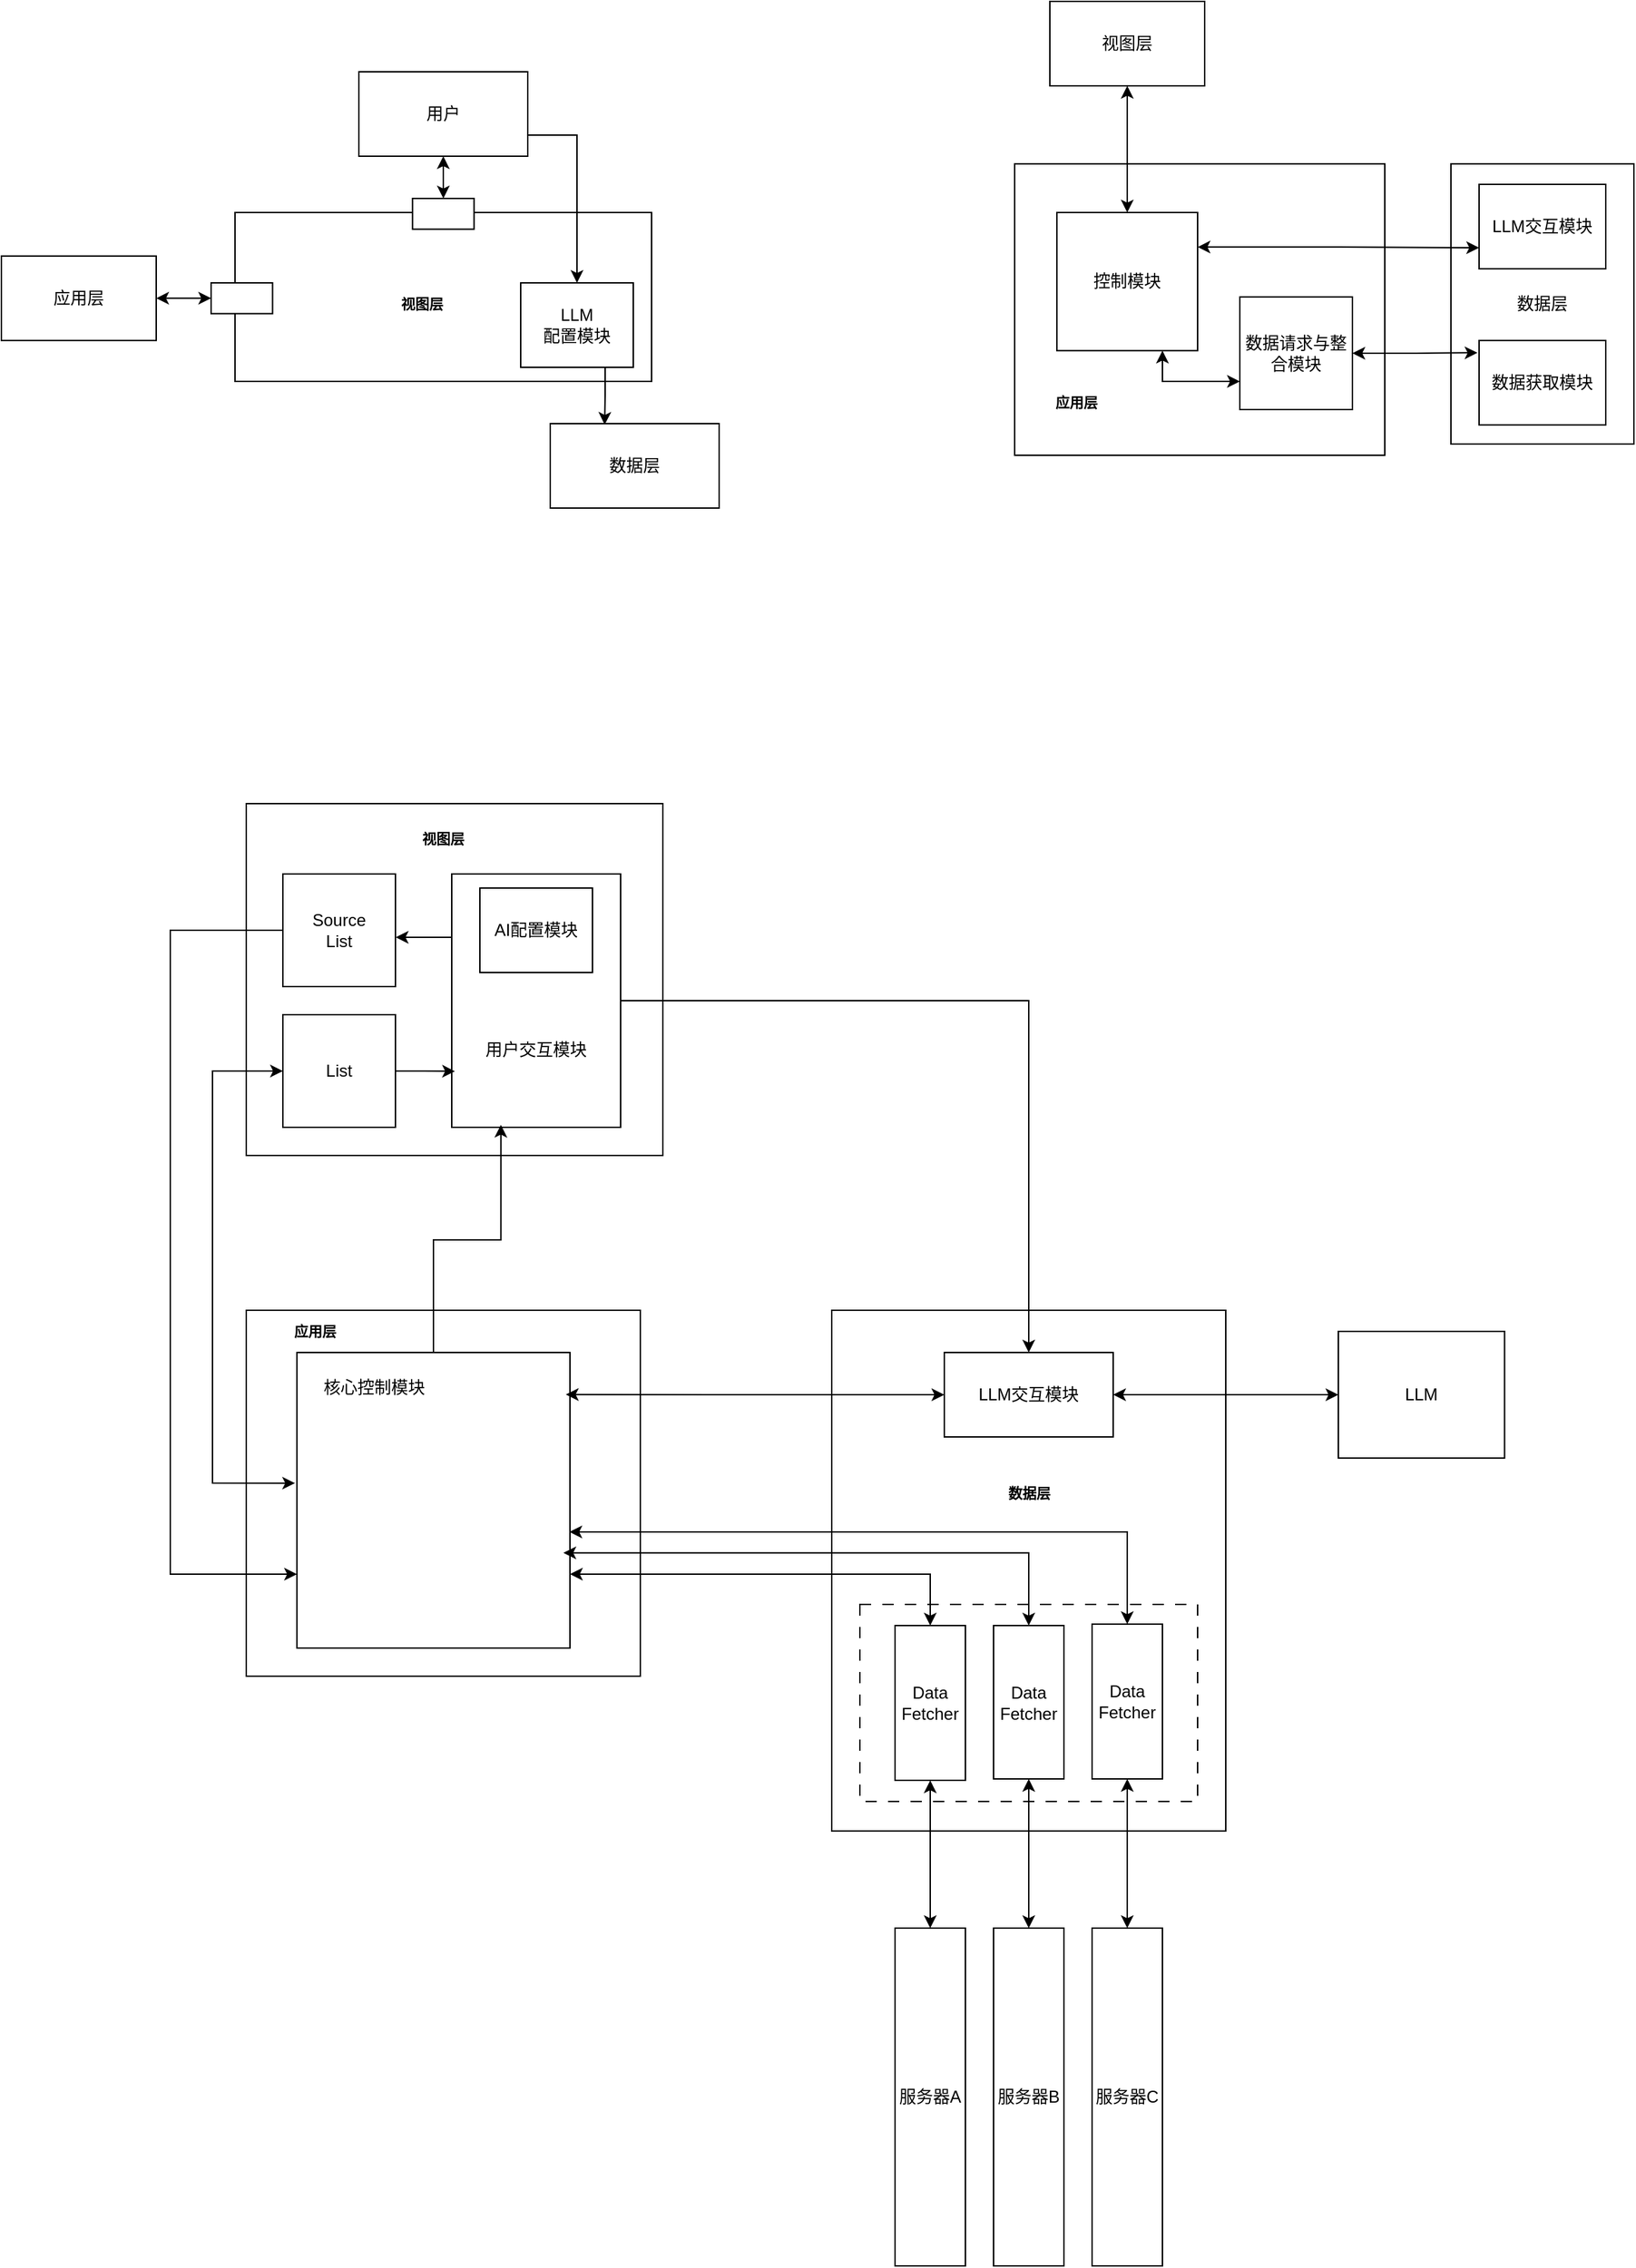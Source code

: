 <mxfile version="26.2.12">
  <diagram name="第 1 页" id="hf9TLOxkJmJITZOPAGZx">
    <mxGraphModel dx="687" dy="1598" grid="1" gridSize="10" guides="1" tooltips="1" connect="1" arrows="1" fold="1" page="1" pageScale="1" pageWidth="827" pageHeight="1169" math="0" shadow="0">
      <root>
        <mxCell id="0" />
        <mxCell id="1" parent="0" />
        <mxCell id="aK79IHoWiY9nvJ88uHWK-6" value="" style="rounded=0;whiteSpace=wrap;html=1;" parent="1" vertex="1">
          <mxGeometry x="650" y="490" width="280" height="370" as="geometry" />
        </mxCell>
        <mxCell id="aK79IHoWiY9nvJ88uHWK-26" value="" style="rounded=0;whiteSpace=wrap;html=1;dashed=1;dashPattern=8 8;" parent="1" vertex="1">
          <mxGeometry x="670" y="699" width="240" height="140" as="geometry" />
        </mxCell>
        <mxCell id="uirXqUWORqkVqbxP6Icd-42" value="" style="rounded=0;whiteSpace=wrap;html=1;" parent="1" vertex="1">
          <mxGeometry x="234" y="130" width="296" height="250" as="geometry" />
        </mxCell>
        <mxCell id="uirXqUWORqkVqbxP6Icd-11" value="" style="rounded=0;whiteSpace=wrap;html=1;" parent="1" vertex="1">
          <mxGeometry x="234" y="490" width="280" height="260" as="geometry" />
        </mxCell>
        <mxCell id="aK79IHoWiY9nvJ88uHWK-2" style="edgeStyle=orthogonalEdgeStyle;rounded=0;orthogonalLoop=1;jettySize=auto;html=1;exitX=0;exitY=0.5;exitDx=0;exitDy=0;entryX=0;entryY=0.75;entryDx=0;entryDy=0;" parent="1" source="uirXqUWORqkVqbxP6Icd-2" target="uirXqUWORqkVqbxP6Icd-14" edge="1">
          <mxGeometry relative="1" as="geometry">
            <Array as="points">
              <mxPoint x="180" y="220" />
              <mxPoint x="180" y="678" />
            </Array>
          </mxGeometry>
        </mxCell>
        <mxCell id="uirXqUWORqkVqbxP6Icd-2" value="Source&lt;div&gt;List&lt;/div&gt;" style="whiteSpace=wrap;html=1;aspect=fixed;" parent="1" vertex="1">
          <mxGeometry x="260" y="180" width="80" height="80" as="geometry" />
        </mxCell>
        <mxCell id="uirXqUWORqkVqbxP6Icd-13" style="edgeStyle=orthogonalEdgeStyle;rounded=0;orthogonalLoop=1;jettySize=auto;html=1;" parent="1" source="uirXqUWORqkVqbxP6Icd-7" target="uirXqUWORqkVqbxP6Icd-12" edge="1">
          <mxGeometry relative="1" as="geometry" />
        </mxCell>
        <mxCell id="uirXqUWORqkVqbxP6Icd-7" value="" style="rounded=0;whiteSpace=wrap;html=1;" parent="1" vertex="1">
          <mxGeometry x="380" y="180" width="120" height="180" as="geometry" />
        </mxCell>
        <mxCell id="uirXqUWORqkVqbxP6Icd-3" value="AI配置模块" style="rounded=0;whiteSpace=wrap;html=1;" parent="1" vertex="1">
          <mxGeometry x="400" y="190" width="80" height="60" as="geometry" />
        </mxCell>
        <mxCell id="uirXqUWORqkVqbxP6Icd-4" value="List" style="rounded=0;whiteSpace=wrap;html=1;" parent="1" vertex="1">
          <mxGeometry x="260" y="280" width="80" height="80" as="geometry" />
        </mxCell>
        <mxCell id="aK79IHoWiY9nvJ88uHWK-25" style="edgeStyle=orthogonalEdgeStyle;rounded=0;orthogonalLoop=1;jettySize=auto;html=1;exitX=1;exitY=0.5;exitDx=0;exitDy=0;entryX=0;entryY=0.5;entryDx=0;entryDy=0;startArrow=classic;startFill=1;" parent="1" source="uirXqUWORqkVqbxP6Icd-12" target="uirXqUWORqkVqbxP6Icd-40" edge="1">
          <mxGeometry relative="1" as="geometry" />
        </mxCell>
        <mxCell id="uirXqUWORqkVqbxP6Icd-12" value="LLM交互模块" style="rounded=0;whiteSpace=wrap;html=1;" parent="1" vertex="1">
          <mxGeometry x="730" y="520" width="120" height="60" as="geometry" />
        </mxCell>
        <mxCell id="aK79IHoWiY9nvJ88uHWK-11" style="edgeStyle=orthogonalEdgeStyle;rounded=0;orthogonalLoop=1;jettySize=auto;html=1;exitX=1;exitY=0.75;exitDx=0;exitDy=0;entryX=0.5;entryY=0;entryDx=0;entryDy=0;startArrow=classic;startFill=1;" parent="1" source="uirXqUWORqkVqbxP6Icd-14" target="uirXqUWORqkVqbxP6Icd-15" edge="1">
          <mxGeometry relative="1" as="geometry" />
        </mxCell>
        <mxCell id="uirXqUWORqkVqbxP6Icd-14" value="" style="rounded=0;whiteSpace=wrap;html=1;" parent="1" vertex="1">
          <mxGeometry x="270" y="520" width="194" height="210" as="geometry" />
        </mxCell>
        <mxCell id="uirXqUWORqkVqbxP6Icd-33" style="rounded=0;orthogonalLoop=1;jettySize=auto;html=1;exitX=0.5;exitY=1;exitDx=0;exitDy=0;entryX=0.5;entryY=0;entryDx=0;entryDy=0;startArrow=classic;startFill=1;" parent="1" source="uirXqUWORqkVqbxP6Icd-15" target="uirXqUWORqkVqbxP6Icd-27" edge="1">
          <mxGeometry relative="1" as="geometry" />
        </mxCell>
        <mxCell id="uirXqUWORqkVqbxP6Icd-15" value="Data&lt;div&gt;Fetcher&lt;/div&gt;" style="rounded=0;whiteSpace=wrap;html=1;" parent="1" vertex="1">
          <mxGeometry x="695" y="714" width="50" height="110" as="geometry" />
        </mxCell>
        <mxCell id="uirXqUWORqkVqbxP6Icd-32" style="edgeStyle=orthogonalEdgeStyle;rounded=0;orthogonalLoop=1;jettySize=auto;html=1;exitX=0.5;exitY=1;exitDx=0;exitDy=0;entryX=0.5;entryY=0;entryDx=0;entryDy=0;startArrow=classic;startFill=1;" parent="1" source="uirXqUWORqkVqbxP6Icd-16" target="uirXqUWORqkVqbxP6Icd-29" edge="1">
          <mxGeometry relative="1" as="geometry" />
        </mxCell>
        <mxCell id="uirXqUWORqkVqbxP6Icd-16" value="Data&lt;div&gt;Fetcher&lt;/div&gt;" style="rounded=0;whiteSpace=wrap;html=1;" parent="1" vertex="1">
          <mxGeometry x="765" y="714" width="50" height="109" as="geometry" />
        </mxCell>
        <mxCell id="uirXqUWORqkVqbxP6Icd-31" style="edgeStyle=orthogonalEdgeStyle;rounded=0;orthogonalLoop=1;jettySize=auto;html=1;exitX=0.5;exitY=1;exitDx=0;exitDy=0;entryX=0.5;entryY=0;entryDx=0;entryDy=0;startArrow=classic;startFill=1;" parent="1" source="uirXqUWORqkVqbxP6Icd-17" target="uirXqUWORqkVqbxP6Icd-30" edge="1">
          <mxGeometry relative="1" as="geometry" />
        </mxCell>
        <mxCell id="uirXqUWORqkVqbxP6Icd-17" value="Data&lt;div&gt;Fetcher&lt;/div&gt;" style="rounded=0;whiteSpace=wrap;html=1;" parent="1" vertex="1">
          <mxGeometry x="835" y="713" width="50" height="110" as="geometry" />
        </mxCell>
        <mxCell id="uirXqUWORqkVqbxP6Icd-26" style="edgeStyle=orthogonalEdgeStyle;rounded=0;orthogonalLoop=1;jettySize=auto;html=1;exitX=1;exitY=0.5;exitDx=0;exitDy=0;entryX=0.019;entryY=0.779;entryDx=0;entryDy=0;entryPerimeter=0;" parent="1" source="uirXqUWORqkVqbxP6Icd-4" target="uirXqUWORqkVqbxP6Icd-7" edge="1">
          <mxGeometry relative="1" as="geometry" />
        </mxCell>
        <mxCell id="uirXqUWORqkVqbxP6Icd-27" value="服务器A" style="rounded=0;whiteSpace=wrap;html=1;" parent="1" vertex="1">
          <mxGeometry x="695" y="929" width="50" height="240" as="geometry" />
        </mxCell>
        <mxCell id="uirXqUWORqkVqbxP6Icd-29" value="服务器B" style="rounded=0;whiteSpace=wrap;html=1;" parent="1" vertex="1">
          <mxGeometry x="765" y="929" width="50" height="240" as="geometry" />
        </mxCell>
        <mxCell id="uirXqUWORqkVqbxP6Icd-30" value="服务器C" style="rounded=0;whiteSpace=wrap;html=1;" parent="1" vertex="1">
          <mxGeometry x="835" y="929" width="50" height="240" as="geometry" />
        </mxCell>
        <mxCell id="uirXqUWORqkVqbxP6Icd-36" style="edgeStyle=orthogonalEdgeStyle;rounded=0;orthogonalLoop=1;jettySize=auto;html=1;exitX=0;exitY=0.25;exitDx=0;exitDy=0;entryX=1.002;entryY=0.559;entryDx=0;entryDy=0;entryPerimeter=0;" parent="1" source="uirXqUWORqkVqbxP6Icd-7" target="uirXqUWORqkVqbxP6Icd-2" edge="1">
          <mxGeometry relative="1" as="geometry" />
        </mxCell>
        <mxCell id="uirXqUWORqkVqbxP6Icd-40" value="LLM" style="rounded=0;whiteSpace=wrap;html=1;" parent="1" vertex="1">
          <mxGeometry x="1010" y="505" width="118.13" height="90" as="geometry" />
        </mxCell>
        <mxCell id="aK79IHoWiY9nvJ88uHWK-3" style="edgeStyle=orthogonalEdgeStyle;rounded=0;orthogonalLoop=1;jettySize=auto;html=1;exitX=0;exitY=0.5;exitDx=0;exitDy=0;entryX=-0.007;entryY=0.442;entryDx=0;entryDy=0;entryPerimeter=0;startArrow=classic;startFill=1;" parent="1" source="uirXqUWORqkVqbxP6Icd-4" target="uirXqUWORqkVqbxP6Icd-14" edge="1">
          <mxGeometry relative="1" as="geometry">
            <Array as="points">
              <mxPoint x="210" y="320" />
              <mxPoint x="210" y="613" />
            </Array>
          </mxGeometry>
        </mxCell>
        <mxCell id="aK79IHoWiY9nvJ88uHWK-13" style="edgeStyle=orthogonalEdgeStyle;rounded=0;orthogonalLoop=1;jettySize=auto;html=1;exitX=0.5;exitY=0;exitDx=0;exitDy=0;entryX=0.976;entryY=0.678;entryDx=0;entryDy=0;entryPerimeter=0;startArrow=classic;startFill=1;" parent="1" source="uirXqUWORqkVqbxP6Icd-16" target="uirXqUWORqkVqbxP6Icd-14" edge="1">
          <mxGeometry relative="1" as="geometry" />
        </mxCell>
        <mxCell id="aK79IHoWiY9nvJ88uHWK-14" style="edgeStyle=orthogonalEdgeStyle;rounded=0;orthogonalLoop=1;jettySize=auto;html=1;exitX=0.5;exitY=0;exitDx=0;exitDy=0;entryX=0.998;entryY=0.607;entryDx=0;entryDy=0;entryPerimeter=0;startArrow=classic;startFill=1;" parent="1" source="uirXqUWORqkVqbxP6Icd-17" target="uirXqUWORqkVqbxP6Icd-14" edge="1">
          <mxGeometry relative="1" as="geometry">
            <Array as="points">
              <mxPoint x="860" y="648" />
            </Array>
          </mxGeometry>
        </mxCell>
        <mxCell id="aK79IHoWiY9nvJ88uHWK-16" value="&lt;font size=&quot;1&quot;&gt;&lt;b&gt;视图层&lt;/b&gt;&lt;/font&gt;" style="text;html=1;align=center;verticalAlign=middle;whiteSpace=wrap;rounded=0;" parent="1" vertex="1">
          <mxGeometry x="319" y="140" width="110" height="30" as="geometry" />
        </mxCell>
        <mxCell id="aK79IHoWiY9nvJ88uHWK-17" value="用户交互模块" style="text;html=1;align=center;verticalAlign=middle;whiteSpace=wrap;rounded=0;" parent="1" vertex="1">
          <mxGeometry x="390" y="290" width="100" height="30" as="geometry" />
        </mxCell>
        <mxCell id="aK79IHoWiY9nvJ88uHWK-18" style="edgeStyle=orthogonalEdgeStyle;rounded=0;orthogonalLoop=1;jettySize=auto;html=1;exitX=0;exitY=0.5;exitDx=0;exitDy=0;entryX=0.985;entryY=0.142;entryDx=0;entryDy=0;entryPerimeter=0;startArrow=classic;startFill=1;" parent="1" source="uirXqUWORqkVqbxP6Icd-12" target="uirXqUWORqkVqbxP6Icd-14" edge="1">
          <mxGeometry relative="1" as="geometry" />
        </mxCell>
        <mxCell id="aK79IHoWiY9nvJ88uHWK-20" value="&lt;font size=&quot;1&quot;&gt;&lt;b&gt;应用层&lt;/b&gt;&lt;/font&gt;" style="text;html=1;align=center;verticalAlign=middle;whiteSpace=wrap;rounded=0;" parent="1" vertex="1">
          <mxGeometry x="240" y="490" width="86" height="30" as="geometry" />
        </mxCell>
        <mxCell id="aK79IHoWiY9nvJ88uHWK-21" style="edgeStyle=orthogonalEdgeStyle;rounded=0;orthogonalLoop=1;jettySize=auto;html=1;exitX=0.5;exitY=0;exitDx=0;exitDy=0;entryX=0.291;entryY=0.99;entryDx=0;entryDy=0;entryPerimeter=0;" parent="1" source="uirXqUWORqkVqbxP6Icd-14" target="uirXqUWORqkVqbxP6Icd-7" edge="1">
          <mxGeometry relative="1" as="geometry" />
        </mxCell>
        <mxCell id="aK79IHoWiY9nvJ88uHWK-24" value="&lt;font size=&quot;1&quot;&gt;&lt;b&gt;数据层&lt;/b&gt;&lt;/font&gt;" style="text;html=1;align=center;verticalAlign=middle;whiteSpace=wrap;rounded=0;" parent="1" vertex="1">
          <mxGeometry x="737.5" y="605" width="105" height="30" as="geometry" />
        </mxCell>
        <mxCell id="aK79IHoWiY9nvJ88uHWK-30" value="核心控制模块" style="text;html=1;align=center;verticalAlign=middle;whiteSpace=wrap;rounded=0;" parent="1" vertex="1">
          <mxGeometry x="280" y="530" width="90" height="30" as="geometry" />
        </mxCell>
        <mxCell id="_K15StUsaY39ZyzTZjal-35" value="" style="rounded=0;whiteSpace=wrap;html=1;" vertex="1" parent="1">
          <mxGeometry x="226" y="-290" width="296" height="120" as="geometry" />
        </mxCell>
        <mxCell id="_K15StUsaY39ZyzTZjal-38" value="LLM&lt;div&gt;配置模块&lt;/div&gt;" style="rounded=0;whiteSpace=wrap;html=1;" vertex="1" parent="1">
          <mxGeometry x="429" y="-240" width="80" height="60" as="geometry" />
        </mxCell>
        <mxCell id="_K15StUsaY39ZyzTZjal-42" value="&lt;font size=&quot;1&quot;&gt;&lt;b&gt;视图层&lt;/b&gt;&lt;/font&gt;" style="text;html=1;align=center;verticalAlign=middle;whiteSpace=wrap;rounded=0;" vertex="1" parent="1">
          <mxGeometry x="304" y="-240" width="110" height="30" as="geometry" />
        </mxCell>
        <mxCell id="_K15StUsaY39ZyzTZjal-50" style="edgeStyle=orthogonalEdgeStyle;rounded=0;orthogonalLoop=1;jettySize=auto;html=1;exitX=0.5;exitY=1;exitDx=0;exitDy=0;startArrow=classic;startFill=1;" edge="1" parent="1" source="_K15StUsaY39ZyzTZjal-44" target="_K15StUsaY39ZyzTZjal-51">
          <mxGeometry relative="1" as="geometry">
            <mxPoint x="373.69" y="-300" as="targetPoint" />
          </mxGeometry>
        </mxCell>
        <mxCell id="_K15StUsaY39ZyzTZjal-53" style="edgeStyle=orthogonalEdgeStyle;rounded=0;orthogonalLoop=1;jettySize=auto;html=1;exitX=1;exitY=0.75;exitDx=0;exitDy=0;" edge="1" parent="1" source="_K15StUsaY39ZyzTZjal-44" target="_K15StUsaY39ZyzTZjal-38">
          <mxGeometry relative="1" as="geometry" />
        </mxCell>
        <mxCell id="_K15StUsaY39ZyzTZjal-44" value="用户" style="rounded=0;whiteSpace=wrap;html=1;" vertex="1" parent="1">
          <mxGeometry x="314" y="-390" width="120" height="60" as="geometry" />
        </mxCell>
        <mxCell id="_K15StUsaY39ZyzTZjal-55" style="edgeStyle=orthogonalEdgeStyle;rounded=0;orthogonalLoop=1;jettySize=auto;html=1;exitX=1;exitY=0.5;exitDx=0;exitDy=0;entryX=0;entryY=0.5;entryDx=0;entryDy=0;startArrow=classic;startFill=1;" edge="1" parent="1" source="_K15StUsaY39ZyzTZjal-45" target="_K15StUsaY39ZyzTZjal-54">
          <mxGeometry relative="1" as="geometry" />
        </mxCell>
        <mxCell id="_K15StUsaY39ZyzTZjal-45" value="应用层" style="rounded=0;whiteSpace=wrap;html=1;" vertex="1" parent="1">
          <mxGeometry x="60" y="-259.08" width="110" height="60" as="geometry" />
        </mxCell>
        <mxCell id="_K15StUsaY39ZyzTZjal-46" value="数据层" style="rounded=0;whiteSpace=wrap;html=1;" vertex="1" parent="1">
          <mxGeometry x="450" y="-140" width="120" height="60" as="geometry" />
        </mxCell>
        <mxCell id="_K15StUsaY39ZyzTZjal-51" value="" style="rounded=0;whiteSpace=wrap;html=1;" vertex="1" parent="1">
          <mxGeometry x="352.15" y="-300" width="43.69" height="21.84" as="geometry" />
        </mxCell>
        <mxCell id="_K15StUsaY39ZyzTZjal-52" style="edgeStyle=orthogonalEdgeStyle;rounded=0;orthogonalLoop=1;jettySize=auto;html=1;exitX=0.75;exitY=1;exitDx=0;exitDy=0;entryX=0.322;entryY=0.013;entryDx=0;entryDy=0;entryPerimeter=0;" edge="1" parent="1" source="_K15StUsaY39ZyzTZjal-38" target="_K15StUsaY39ZyzTZjal-46">
          <mxGeometry relative="1" as="geometry" />
        </mxCell>
        <mxCell id="_K15StUsaY39ZyzTZjal-54" value="" style="rounded=0;whiteSpace=wrap;html=1;" vertex="1" parent="1">
          <mxGeometry x="209.0" y="-240" width="43.69" height="21.84" as="geometry" />
        </mxCell>
        <mxCell id="_K15StUsaY39ZyzTZjal-56" value="" style="rounded=0;whiteSpace=wrap;html=1;" vertex="1" parent="1">
          <mxGeometry x="780" y="-324.58" width="263" height="207.07" as="geometry" />
        </mxCell>
        <mxCell id="_K15StUsaY39ZyzTZjal-58" value="&lt;font size=&quot;1&quot;&gt;&lt;b&gt;应用层&lt;/b&gt;&lt;/font&gt;" style="text;html=1;align=center;verticalAlign=middle;whiteSpace=wrap;rounded=0;" vertex="1" parent="1">
          <mxGeometry x="780.5" y="-170" width="86" height="30" as="geometry" />
        </mxCell>
        <mxCell id="_K15StUsaY39ZyzTZjal-60" value="数据层" style="rounded=0;whiteSpace=wrap;html=1;" vertex="1" parent="1">
          <mxGeometry x="1090" y="-324.58" width="130" height="199.08" as="geometry" />
        </mxCell>
        <mxCell id="_K15StUsaY39ZyzTZjal-70" style="edgeStyle=orthogonalEdgeStyle;rounded=0;orthogonalLoop=1;jettySize=auto;html=1;exitX=0.5;exitY=1;exitDx=0;exitDy=0;entryX=0.5;entryY=0;entryDx=0;entryDy=0;startArrow=classic;startFill=1;" edge="1" parent="1" source="_K15StUsaY39ZyzTZjal-61" target="_K15StUsaY39ZyzTZjal-64">
          <mxGeometry relative="1" as="geometry" />
        </mxCell>
        <mxCell id="_K15StUsaY39ZyzTZjal-61" value="视图层" style="rounded=0;whiteSpace=wrap;html=1;" vertex="1" parent="1">
          <mxGeometry x="805" y="-440" width="110" height="60" as="geometry" />
        </mxCell>
        <mxCell id="_K15StUsaY39ZyzTZjal-76" style="edgeStyle=orthogonalEdgeStyle;rounded=0;orthogonalLoop=1;jettySize=auto;html=1;exitX=0.75;exitY=1;exitDx=0;exitDy=0;entryX=0;entryY=0.75;entryDx=0;entryDy=0;startArrow=classic;startFill=1;" edge="1" parent="1" source="_K15StUsaY39ZyzTZjal-64" target="_K15StUsaY39ZyzTZjal-69">
          <mxGeometry relative="1" as="geometry" />
        </mxCell>
        <mxCell id="_K15StUsaY39ZyzTZjal-64" value="控制模块" style="rounded=0;whiteSpace=wrap;html=1;" vertex="1" parent="1">
          <mxGeometry x="810" y="-290" width="100" height="98.16" as="geometry" />
        </mxCell>
        <mxCell id="_K15StUsaY39ZyzTZjal-69" value="数据请求与整合模块" style="rounded=0;whiteSpace=wrap;html=1;" vertex="1" parent="1">
          <mxGeometry x="940" y="-230" width="80" height="80" as="geometry" />
        </mxCell>
        <mxCell id="_K15StUsaY39ZyzTZjal-71" style="edgeStyle=orthogonalEdgeStyle;rounded=0;orthogonalLoop=1;jettySize=auto;html=1;exitX=1;exitY=0.5;exitDx=0;exitDy=0;entryX=-0.013;entryY=0.145;entryDx=0;entryDy=0;entryPerimeter=0;startArrow=classic;startFill=1;" edge="1" parent="1" source="_K15StUsaY39ZyzTZjal-69" target="_K15StUsaY39ZyzTZjal-74">
          <mxGeometry relative="1" as="geometry" />
        </mxCell>
        <mxCell id="_K15StUsaY39ZyzTZjal-72" style="edgeStyle=orthogonalEdgeStyle;rounded=0;orthogonalLoop=1;jettySize=auto;html=1;exitX=1;exitY=0.25;exitDx=0;exitDy=0;entryX=0;entryY=0.75;entryDx=0;entryDy=0;startArrow=classic;startFill=1;" edge="1" parent="1" source="_K15StUsaY39ZyzTZjal-64" target="_K15StUsaY39ZyzTZjal-73">
          <mxGeometry relative="1" as="geometry" />
        </mxCell>
        <mxCell id="_K15StUsaY39ZyzTZjal-73" value="LLM交互模块" style="rounded=0;whiteSpace=wrap;html=1;" vertex="1" parent="1">
          <mxGeometry x="1110" y="-310" width="90" height="60" as="geometry" />
        </mxCell>
        <mxCell id="_K15StUsaY39ZyzTZjal-74" value="数据获取模块" style="rounded=0;whiteSpace=wrap;html=1;" vertex="1" parent="1">
          <mxGeometry x="1110" y="-199.08" width="90" height="60" as="geometry" />
        </mxCell>
      </root>
    </mxGraphModel>
  </diagram>
</mxfile>
